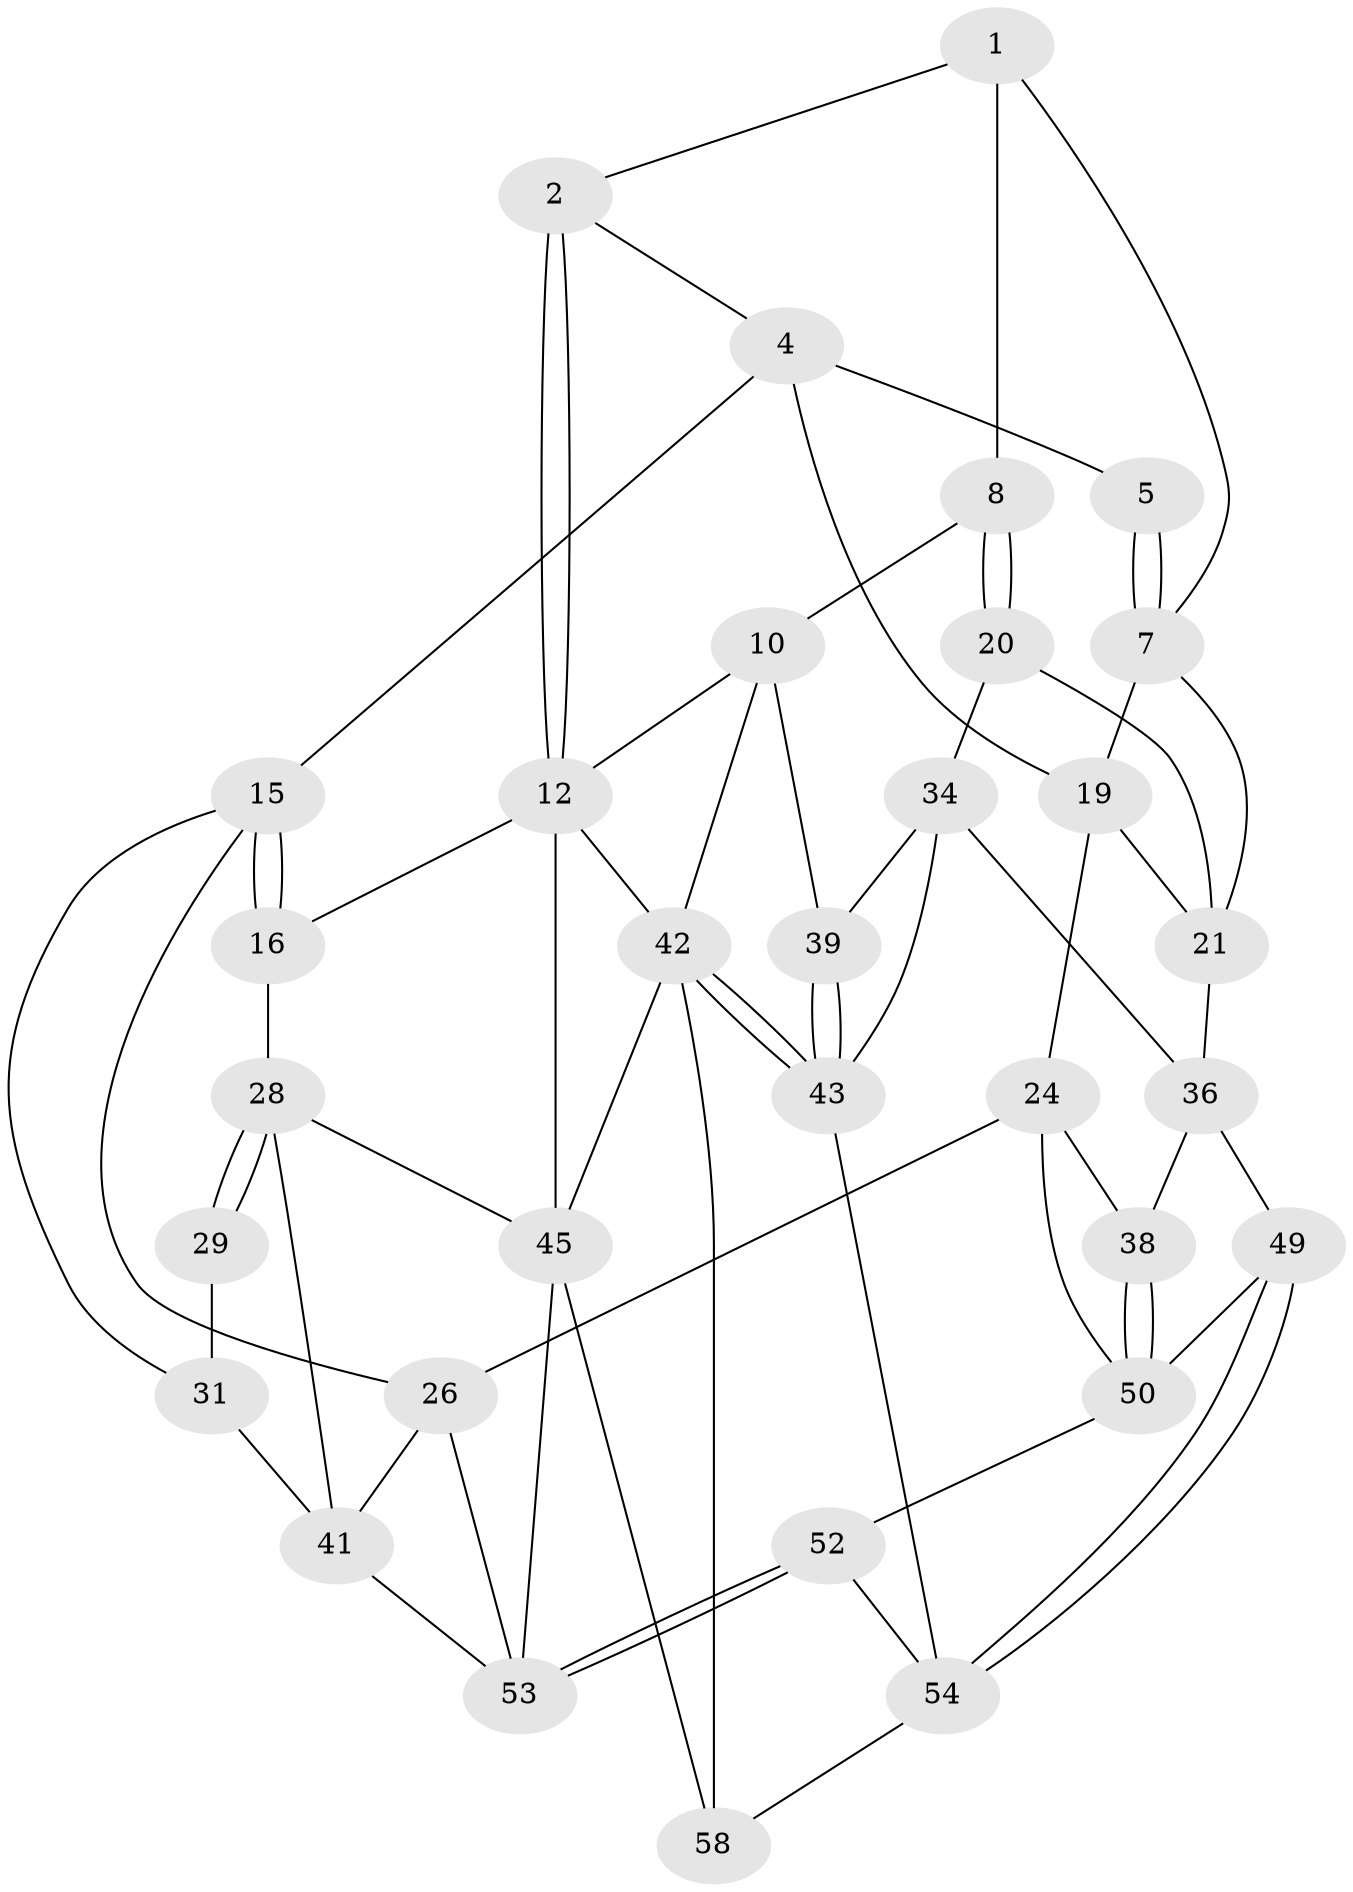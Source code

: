 // Generated by graph-tools (version 1.1) at 2025/24/03/03/25 07:24:35]
// undirected, 32 vertices, 68 edges
graph export_dot {
graph [start="1"]
  node [color=gray90,style=filled];
  1 [pos="+0.5925463503184716+0",super="+6"];
  2 [pos="+0.5875184116943243+0",super="+3"];
  4 [pos="+0.2794207268760685+0.06324468561435058",super="+14"];
  5 [pos="+0.4059132704421688+0.0696132274981859"];
  7 [pos="+0.5197622316828406+0.17026937569110911",super="+18"];
  8 [pos="+0.7339039965947299+0.13162894167255698",super="+9"];
  10 [pos="+1+0.1501886686646388",super="+11"];
  12 [pos="+1+0",super="+13"];
  15 [pos="+0.2334767206115231+0.2602218980788023",super="+27"];
  16 [pos="+0.20042957891988575+0.2571266921678663",super="+17"];
  19 [pos="+0.31631824905779415+0.18429417576340262",super="+23"];
  20 [pos="+0.6430995989606352+0.3306903112636192",super="+32"];
  21 [pos="+0.5637025119218785+0.3359893991474658",super="+22"];
  24 [pos="+0.40037185019676996+0.4600068685382759",super="+25"];
  26 [pos="+0.3363811063829719+0.4684917298095383",super="+40"];
  28 [pos="+0+0.36716464526722725",super="+44"];
  29 [pos="+0+0.4366194581220153",super="+30"];
  31 [pos="+0.15983174868280664+0.39475053212159333",super="+33"];
  34 [pos="+0.7679840985327909+0.4768561510240656",super="+35"];
  36 [pos="+0.6818320683427852+0.5541429266066351",super="+37"];
  38 [pos="+0.4195937495662536+0.47638150020081893"];
  39 [pos="+0.9776548962945343+0.34039564300519315"];
  41 [pos="+0.13291461102740013+0.5598794341382484",super="+47"];
  42 [pos="+1+0.9440857965917266",super="+48"];
  43 [pos="+0.8702965679323734+0.6700971349015918",super="+46"];
  45 [pos="+0+1",super="+57"];
  49 [pos="+0.5192244752928298+0.596865230637251"];
  50 [pos="+0.512222755075647+0.5901903040228258",super="+51"];
  52 [pos="+0.3734155674989745+0.776301974145944"];
  53 [pos="+0.2907349657358999+0.7441962393461403",super="+56"];
  54 [pos="+0.5206368625203214+0.8355555965867432",super="+55"];
  58 [pos="+0.4796068337324189+0.9894468864141088"];
  1 -- 2;
  1 -- 8;
  1 -- 7;
  2 -- 12 [weight=2];
  2 -- 12;
  2 -- 4;
  4 -- 5;
  4 -- 19;
  4 -- 15;
  5 -- 7;
  5 -- 7;
  7 -- 19;
  7 -- 21;
  8 -- 20 [weight=2];
  8 -- 20;
  8 -- 10;
  10 -- 39;
  10 -- 42;
  10 -- 12;
  12 -- 42;
  12 -- 45;
  12 -- 16;
  15 -- 16;
  15 -- 16;
  15 -- 26;
  15 -- 31;
  16 -- 28;
  19 -- 24;
  19 -- 21;
  20 -- 21;
  20 -- 34;
  21 -- 36;
  24 -- 38;
  24 -- 26;
  24 -- 50;
  26 -- 41;
  26 -- 53;
  28 -- 29;
  28 -- 29;
  28 -- 45;
  28 -- 41;
  29 -- 31 [weight=2];
  31 -- 41;
  34 -- 39;
  34 -- 43;
  34 -- 36;
  36 -- 49;
  36 -- 38;
  38 -- 50;
  38 -- 50;
  39 -- 43;
  39 -- 43;
  41 -- 53;
  42 -- 43;
  42 -- 43;
  42 -- 58;
  42 -- 45;
  43 -- 54;
  45 -- 58;
  45 -- 53;
  49 -- 50;
  49 -- 54;
  49 -- 54;
  50 -- 52;
  52 -- 53;
  52 -- 53;
  52 -- 54;
  54 -- 58;
}
